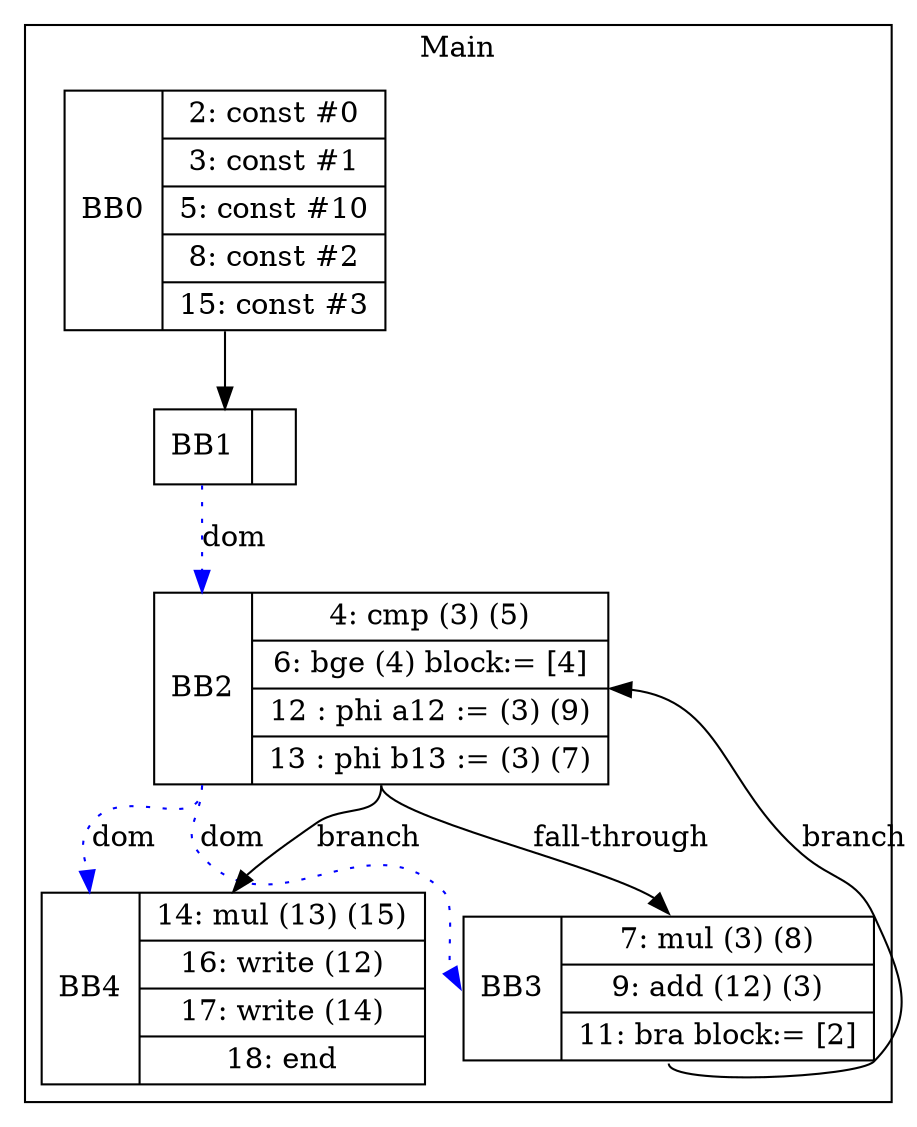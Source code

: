 digraph G {
node [shape=record];
subgraph cluster_main{
label = "Main";
BB0 [shape=record, label="<b>BB0|{2: const #0|3: const #1|5: const #10|8: const #2|15: const #3}"];
BB1 [shape=record, label="<b>BB1|}"];
BB2 [shape=record, label="<b>BB2|{4: cmp (3) (5)|6: bge (4) block:= [4]|12 : phi a12 := (3) (9)|13 : phi b13 := (3) (7)}"];
BB3 [shape=record, label="<b>BB3|{7: mul (3) (8)|9: add (12) (3)|11: bra block:= [2]}"];
BB4 [shape=record, label="<b>BB4|{14: mul (13) (15)|16: write (12)|17: write (14)|18: end}"];
}
BB0:s -> BB1:n ;
BB2:b -> BB3:b [color=blue, style=dotted, label="dom"];
BB2:b -> BB4:b [color=blue, style=dotted, label="dom"];
BB1:b -> BB2:b [color=blue, style=dotted, label="dom"];
BB2:s -> BB4:n [label="branch"];
BB3:s -> BB2:e [label="branch"];
BB2:s -> BB3:n [label="fall-through"];
}
